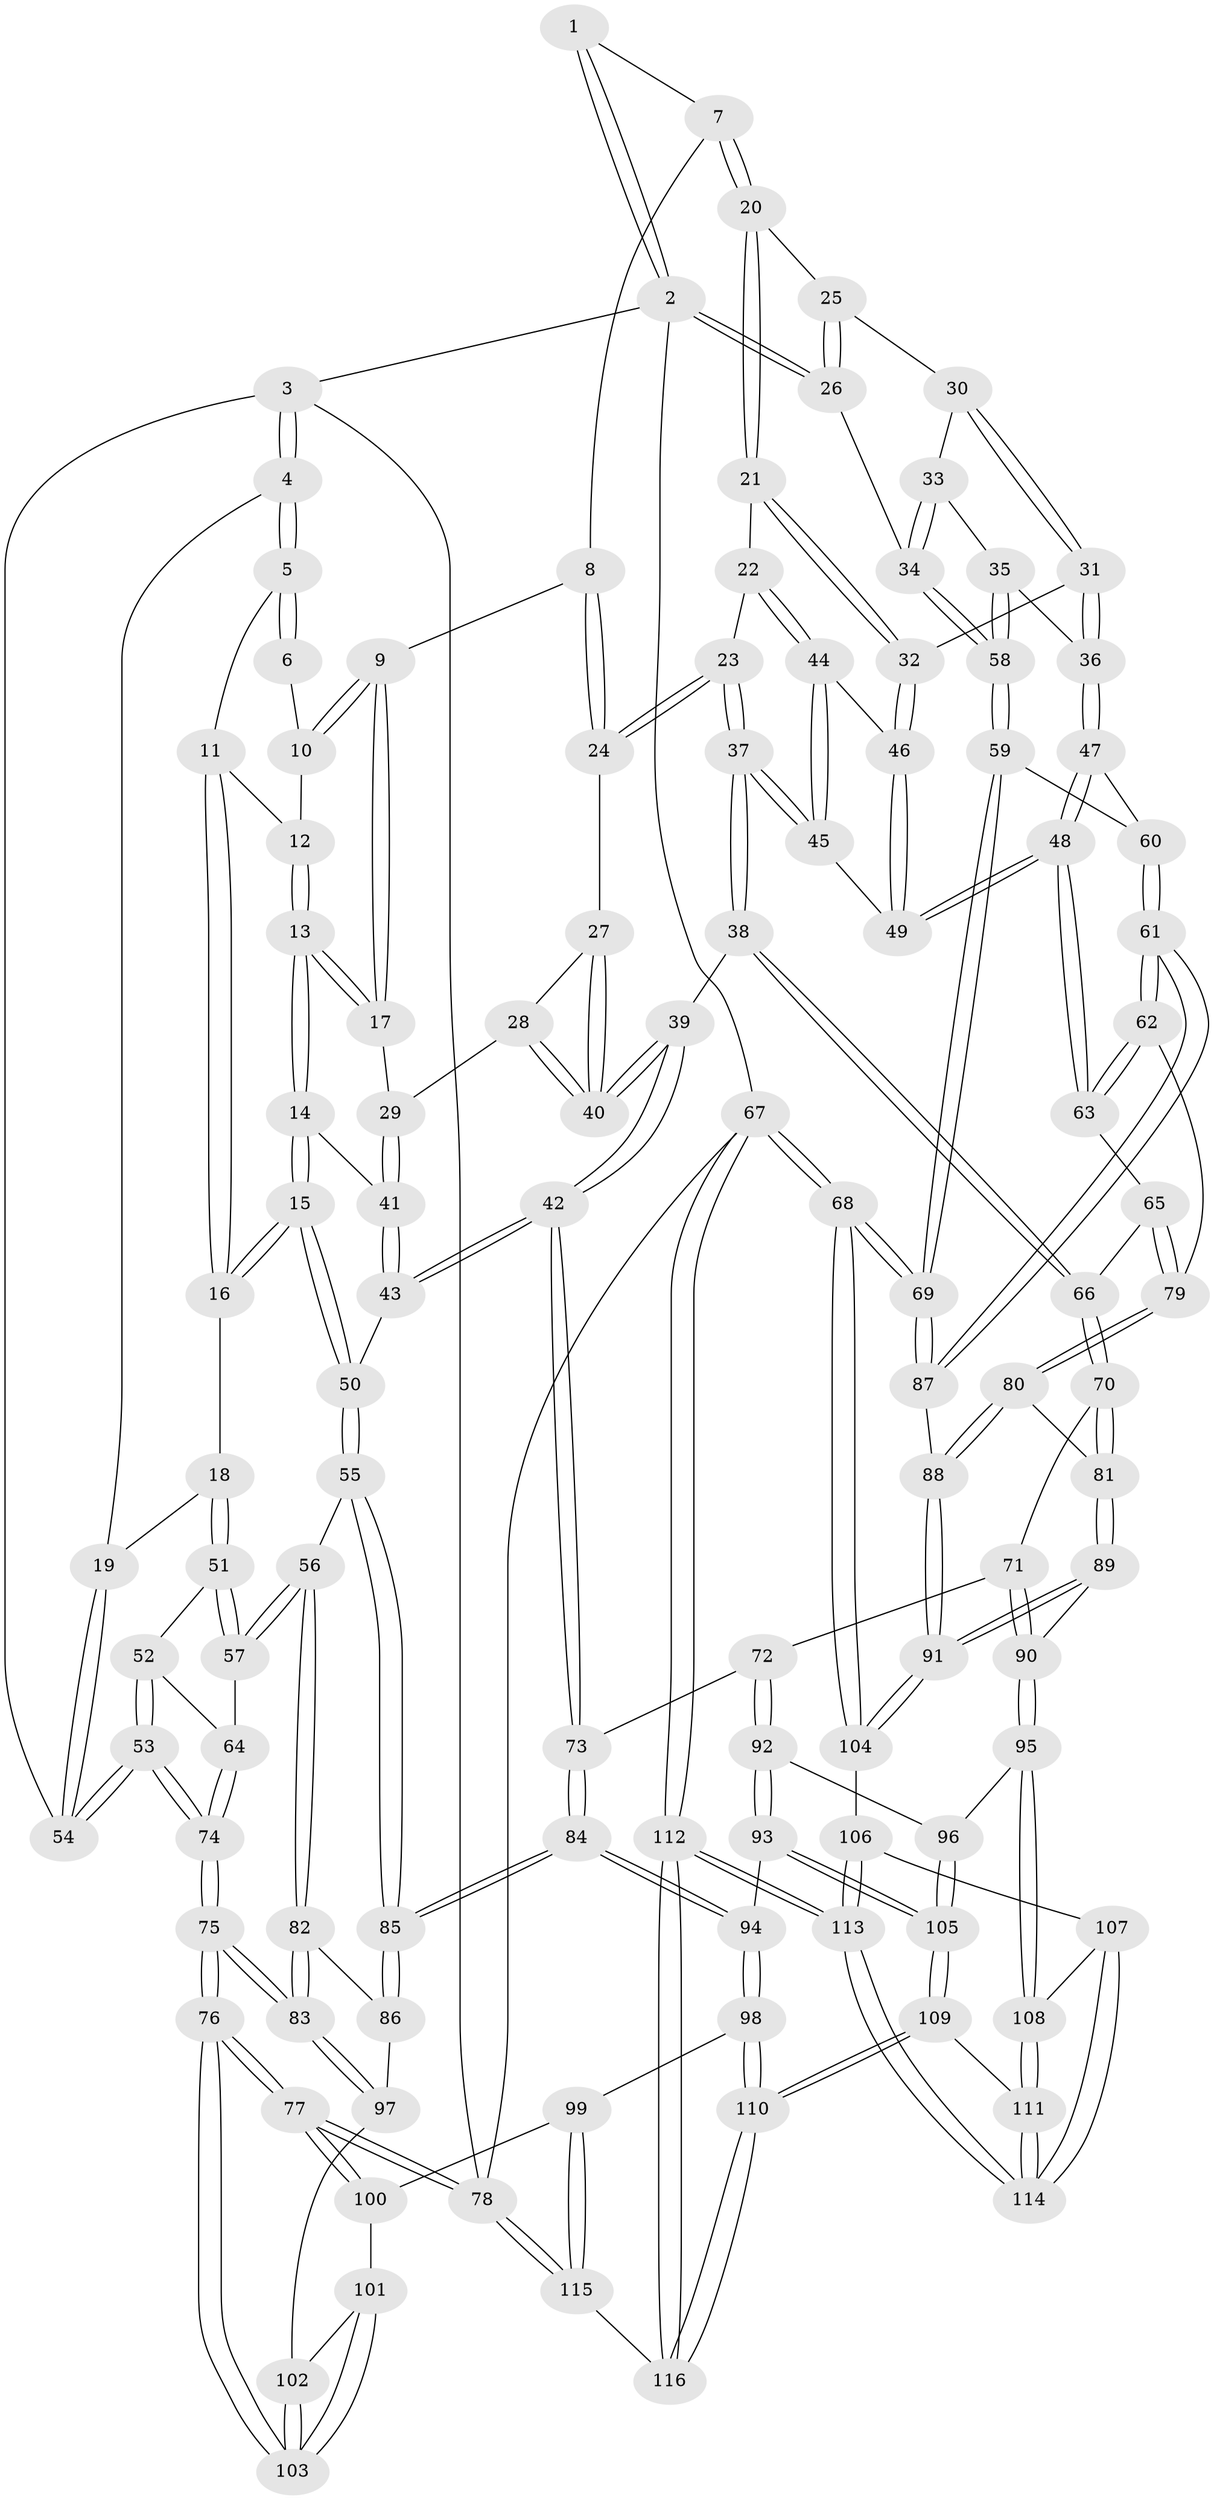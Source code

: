 // coarse degree distribution, {8: 0.014492753623188406, 7: 0.014492753623188406, 5: 0.391304347826087, 4: 0.2898550724637681, 3: 0.14492753623188406, 6: 0.10144927536231885, 2: 0.043478260869565216}
// Generated by graph-tools (version 1.1) at 2025/21/03/04/25 18:21:37]
// undirected, 116 vertices, 287 edges
graph export_dot {
graph [start="1"]
  node [color=gray90,style=filled];
  1 [pos="+0.6346452924605709+0"];
  2 [pos="+1+0"];
  3 [pos="+0+0"];
  4 [pos="+0+0"];
  5 [pos="+0+0"];
  6 [pos="+0.341926224279504+0"];
  7 [pos="+0.6465308800314903+0"];
  8 [pos="+0.5932315102066069+0.0030712927582031927"];
  9 [pos="+0.36572772944170273+0.10270981240189354"];
  10 [pos="+0.33162719683621245+0.028926725077798105"];
  11 [pos="+0.09827943963444939+0"];
  12 [pos="+0.21437655597977315+0.09645545452776061"];
  13 [pos="+0.22155784565087525+0.19777147254450628"];
  14 [pos="+0.21047283144725676+0.225938406766219"];
  15 [pos="+0.18585102962002786+0.2529341616170091"];
  16 [pos="+0.1442666212310227+0.2395325339055253"];
  17 [pos="+0.3658310990125597+0.10981535501496394"];
  18 [pos="+0.12299003265982654+0.23726649354119778"];
  19 [pos="+0.11884546964108252+0.23394902953264826"];
  20 [pos="+0.6790659560156943+0"];
  21 [pos="+0.6873574673567614+0.20013279589640395"];
  22 [pos="+0.6830040439554028+0.20300698165366748"];
  23 [pos="+0.5590155830547697+0.225165690643384"];
  24 [pos="+0.5008064067818906+0.16915782419965109"];
  25 [pos="+0.829049463237326+0.08375545716131544"];
  26 [pos="+1+0"];
  27 [pos="+0.49618828127511605+0.17110454350240406"];
  28 [pos="+0.45326476045688335+0.18644590089492194"];
  29 [pos="+0.4210390566567277+0.18851825227223915"];
  30 [pos="+0.8588840991645913+0.12915189753847847"];
  31 [pos="+0.8288887164792974+0.21882192387854668"];
  32 [pos="+0.7307695472353456+0.2392052958538586"];
  33 [pos="+0.9709864550646384+0.15914641782386954"];
  34 [pos="+1+0.02234697929360037"];
  35 [pos="+0.9027699540002802+0.28924121702081274"];
  36 [pos="+0.8995858759155113+0.291313199576009"];
  37 [pos="+0.5416961157450546+0.3820609631972982"];
  38 [pos="+0.5387014618516922+0.3850283903255022"];
  39 [pos="+0.5302502903629852+0.38815753388582813"];
  40 [pos="+0.5257348498511821+0.37497838788358534"];
  41 [pos="+0.39144915815499337+0.2348000554757479"];
  42 [pos="+0.42881251970570283+0.4510876850071906"];
  43 [pos="+0.4028061045311386+0.4402716951917357"];
  44 [pos="+0.6053818387044771+0.3267083425522261"];
  45 [pos="+0.5822487015125195+0.3624465439350575"];
  46 [pos="+0.7377014145981623+0.28087855582328747"];
  47 [pos="+0.8813445325420315+0.346052887304016"];
  48 [pos="+0.763625148508975+0.3694192553014386"];
  49 [pos="+0.7512128143243039+0.35627142395863576"];
  50 [pos="+0.23495833168549946+0.4381312253751153"];
  51 [pos="+0.01969338566740215+0.3051239097657773"];
  52 [pos="+0+0.333179026115331"];
  53 [pos="+0+0.3290434731184698"];
  54 [pos="+0+0.17283350926665164"];
  55 [pos="+0.2151645321187675+0.45705757871040087"];
  56 [pos="+0.14628611973312647+0.46514772335379506"];
  57 [pos="+0.14610664311968313+0.4651248648326807"];
  58 [pos="+1+0.3048220236019186"];
  59 [pos="+1+0.40625229058369294"];
  60 [pos="+0.8837134980431945+0.3492834939271314"];
  61 [pos="+0.9442400408698899+0.538471707986173"];
  62 [pos="+0.9441242471364786+0.5384664207532163"];
  63 [pos="+0.7567123482366307+0.42564590385751544"];
  64 [pos="+0.12264132966506645+0.4655041561062605"];
  65 [pos="+0.7227928515740146+0.4781445844688149"];
  66 [pos="+0.6604306400382034+0.47368216658204726"];
  67 [pos="+1+1"];
  68 [pos="+1+1"];
  69 [pos="+1+0.6101276785677494"];
  70 [pos="+0.5940039769602625+0.5904757100486127"];
  71 [pos="+0.5472499725036531+0.5942623304564318"];
  72 [pos="+0.4905908325730611+0.5775617053443735"];
  73 [pos="+0.4476253783697561+0.5052499358446815"];
  74 [pos="+0+0.587020045771725"];
  75 [pos="+0+0.6621355892337973"];
  76 [pos="+0+0.7515272800089783"];
  77 [pos="+0+1"];
  78 [pos="+0+1"];
  79 [pos="+0.750616847979064+0.5803939387401711"];
  80 [pos="+0.7381467992996906+0.6020684937016518"];
  81 [pos="+0.6951171406433578+0.622138822640211"];
  82 [pos="+0.06643561776057877+0.5993913273568239"];
  83 [pos="+0+0.6529291336501719"];
  84 [pos="+0.2696619583347166+0.7111621030627463"];
  85 [pos="+0.21346763584995684+0.6695190943598627"];
  86 [pos="+0.16369264306923284+0.6887174802708508"];
  87 [pos="+1+0.5965358662506715"];
  88 [pos="+0.8357479397432732+0.7342194876026168"];
  89 [pos="+0.6720703156242422+0.7233986068080159"];
  90 [pos="+0.6157276467880446+0.7734987153753901"];
  91 [pos="+0.8201660899806844+0.7724272224729763"];
  92 [pos="+0.4457275416943366+0.7112971479600579"];
  93 [pos="+0.36851182500992935+0.7581414214736698"];
  94 [pos="+0.289079768304736+0.7357054867950235"];
  95 [pos="+0.5981178835699201+0.8108470083817553"];
  96 [pos="+0.5454691337785624+0.781573244482538"];
  97 [pos="+0.15525355198273333+0.6946999535780422"];
  98 [pos="+0.24430259920375225+0.8269040221429533"];
  99 [pos="+0.11660029611319894+0.8982986101085113"];
  100 [pos="+0.1151433191663631+0.8972906446664132"];
  101 [pos="+0.10693531237801582+0.8874395693813889"];
  102 [pos="+0.12547889077662006+0.7456554136872564"];
  103 [pos="+0+0.7666598233032198"];
  104 [pos="+0.8209694443329792+0.822888042809413"];
  105 [pos="+0.3974371358559394+0.8565075104683715"];
  106 [pos="+0.7601901405554861+0.8539331585620795"];
  107 [pos="+0.6001401059171718+0.8197841991993898"];
  108 [pos="+0.599674251697059+0.8192919550855782"];
  109 [pos="+0.4113980801095496+0.9291816980420027"];
  110 [pos="+0.36553034072701246+1"];
  111 [pos="+0.49134849535366576+0.8966297218246425"];
  112 [pos="+0.6881049777203563+1"];
  113 [pos="+0.6779622828955015+1"];
  114 [pos="+0.6498982112765532+1"];
  115 [pos="+0.27081453736504657+1"];
  116 [pos="+0.3341621073421462+1"];
  1 -- 2;
  1 -- 2;
  1 -- 7;
  2 -- 3;
  2 -- 26;
  2 -- 26;
  2 -- 67;
  3 -- 4;
  3 -- 4;
  3 -- 54;
  3 -- 78;
  4 -- 5;
  4 -- 5;
  4 -- 19;
  5 -- 6;
  5 -- 6;
  5 -- 11;
  6 -- 10;
  7 -- 8;
  7 -- 20;
  7 -- 20;
  8 -- 9;
  8 -- 24;
  8 -- 24;
  9 -- 10;
  9 -- 10;
  9 -- 17;
  9 -- 17;
  10 -- 12;
  11 -- 12;
  11 -- 16;
  11 -- 16;
  12 -- 13;
  12 -- 13;
  13 -- 14;
  13 -- 14;
  13 -- 17;
  13 -- 17;
  14 -- 15;
  14 -- 15;
  14 -- 41;
  15 -- 16;
  15 -- 16;
  15 -- 50;
  15 -- 50;
  16 -- 18;
  17 -- 29;
  18 -- 19;
  18 -- 51;
  18 -- 51;
  19 -- 54;
  19 -- 54;
  20 -- 21;
  20 -- 21;
  20 -- 25;
  21 -- 22;
  21 -- 32;
  21 -- 32;
  22 -- 23;
  22 -- 44;
  22 -- 44;
  23 -- 24;
  23 -- 24;
  23 -- 37;
  23 -- 37;
  24 -- 27;
  25 -- 26;
  25 -- 26;
  25 -- 30;
  26 -- 34;
  27 -- 28;
  27 -- 40;
  27 -- 40;
  28 -- 29;
  28 -- 40;
  28 -- 40;
  29 -- 41;
  29 -- 41;
  30 -- 31;
  30 -- 31;
  30 -- 33;
  31 -- 32;
  31 -- 36;
  31 -- 36;
  32 -- 46;
  32 -- 46;
  33 -- 34;
  33 -- 34;
  33 -- 35;
  34 -- 58;
  34 -- 58;
  35 -- 36;
  35 -- 58;
  35 -- 58;
  36 -- 47;
  36 -- 47;
  37 -- 38;
  37 -- 38;
  37 -- 45;
  37 -- 45;
  38 -- 39;
  38 -- 66;
  38 -- 66;
  39 -- 40;
  39 -- 40;
  39 -- 42;
  39 -- 42;
  41 -- 43;
  41 -- 43;
  42 -- 43;
  42 -- 43;
  42 -- 73;
  42 -- 73;
  43 -- 50;
  44 -- 45;
  44 -- 45;
  44 -- 46;
  45 -- 49;
  46 -- 49;
  46 -- 49;
  47 -- 48;
  47 -- 48;
  47 -- 60;
  48 -- 49;
  48 -- 49;
  48 -- 63;
  48 -- 63;
  50 -- 55;
  50 -- 55;
  51 -- 52;
  51 -- 57;
  51 -- 57;
  52 -- 53;
  52 -- 53;
  52 -- 64;
  53 -- 54;
  53 -- 54;
  53 -- 74;
  53 -- 74;
  55 -- 56;
  55 -- 85;
  55 -- 85;
  56 -- 57;
  56 -- 57;
  56 -- 82;
  56 -- 82;
  57 -- 64;
  58 -- 59;
  58 -- 59;
  59 -- 60;
  59 -- 69;
  59 -- 69;
  60 -- 61;
  60 -- 61;
  61 -- 62;
  61 -- 62;
  61 -- 87;
  61 -- 87;
  62 -- 63;
  62 -- 63;
  62 -- 79;
  63 -- 65;
  64 -- 74;
  64 -- 74;
  65 -- 66;
  65 -- 79;
  65 -- 79;
  66 -- 70;
  66 -- 70;
  67 -- 68;
  67 -- 68;
  67 -- 112;
  67 -- 112;
  67 -- 78;
  68 -- 69;
  68 -- 69;
  68 -- 104;
  68 -- 104;
  69 -- 87;
  69 -- 87;
  70 -- 71;
  70 -- 81;
  70 -- 81;
  71 -- 72;
  71 -- 90;
  71 -- 90;
  72 -- 73;
  72 -- 92;
  72 -- 92;
  73 -- 84;
  73 -- 84;
  74 -- 75;
  74 -- 75;
  75 -- 76;
  75 -- 76;
  75 -- 83;
  75 -- 83;
  76 -- 77;
  76 -- 77;
  76 -- 103;
  76 -- 103;
  77 -- 78;
  77 -- 78;
  77 -- 100;
  77 -- 100;
  78 -- 115;
  78 -- 115;
  79 -- 80;
  79 -- 80;
  80 -- 81;
  80 -- 88;
  80 -- 88;
  81 -- 89;
  81 -- 89;
  82 -- 83;
  82 -- 83;
  82 -- 86;
  83 -- 97;
  83 -- 97;
  84 -- 85;
  84 -- 85;
  84 -- 94;
  84 -- 94;
  85 -- 86;
  85 -- 86;
  86 -- 97;
  87 -- 88;
  88 -- 91;
  88 -- 91;
  89 -- 90;
  89 -- 91;
  89 -- 91;
  90 -- 95;
  90 -- 95;
  91 -- 104;
  91 -- 104;
  92 -- 93;
  92 -- 93;
  92 -- 96;
  93 -- 94;
  93 -- 105;
  93 -- 105;
  94 -- 98;
  94 -- 98;
  95 -- 96;
  95 -- 108;
  95 -- 108;
  96 -- 105;
  96 -- 105;
  97 -- 102;
  98 -- 99;
  98 -- 110;
  98 -- 110;
  99 -- 100;
  99 -- 115;
  99 -- 115;
  100 -- 101;
  101 -- 102;
  101 -- 103;
  101 -- 103;
  102 -- 103;
  102 -- 103;
  104 -- 106;
  105 -- 109;
  105 -- 109;
  106 -- 107;
  106 -- 113;
  106 -- 113;
  107 -- 108;
  107 -- 114;
  107 -- 114;
  108 -- 111;
  108 -- 111;
  109 -- 110;
  109 -- 110;
  109 -- 111;
  110 -- 116;
  110 -- 116;
  111 -- 114;
  111 -- 114;
  112 -- 113;
  112 -- 113;
  112 -- 116;
  112 -- 116;
  113 -- 114;
  113 -- 114;
  115 -- 116;
}
